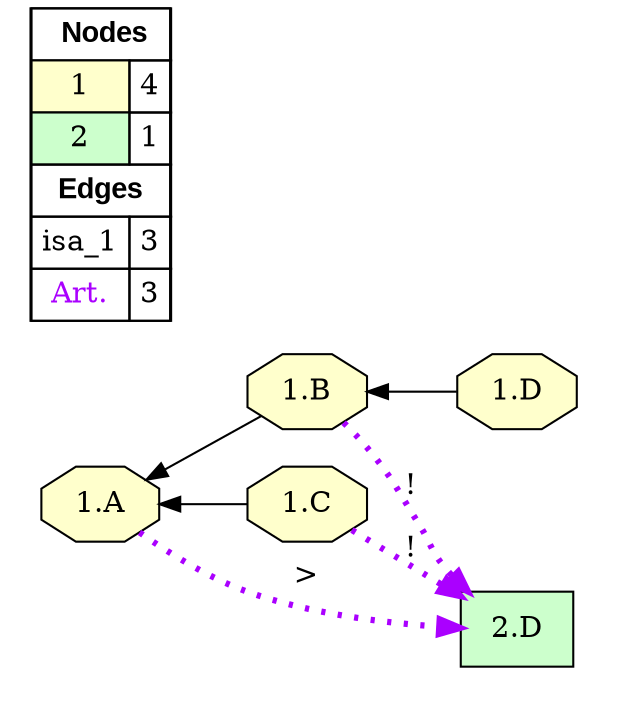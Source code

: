 digraph{
rankdir=LR
subgraph cluster1{ style=invis
node[shape=octagon style=filled fillcolor="#FFFFCC"] 
"1.D"
"1.A"
"1.B"
"1.C"
}
subgraph cluster2{ style=invis
node[shape=box style="filled" fillcolor="#CCFFCC"] 
"2.D"
}
edge[style=solid color="#000000" constraint=true penwidth=1]
"1.B" -> "1.D" [dir=back]
"1.A" -> "1.B" [dir=back]
"1.A" -> "1.C" [dir=back]
edge[style=dotted color="#AA00FF" constraint=true penwidth=3]
"1.A" -> "2.D" [label=">"]
"1.B" -> "2.D" [label="!"]
"1.C" -> "2.D" [label="!"]
node[shape=box] 
{rank=min Legend [fillcolor= white margin=0 label=< 
 <TABLE BORDER="0" CELLBORDER="1" CELLSPACING="0" CELLPADDING="4"> 
<TR> <TD COLSPAN="2"><font face="Arial Black"> Nodes</font></TD> </TR> 
<TR> 
 <TD bgcolor="#FFFFCC">1</TD> 
 <TD>4</TD> 
 </TR> 
<TR> 
 <TD bgcolor="#CCFFCC">2</TD> 
 <TD>1</TD> 
 </TR> 
<TR> <TD COLSPAN="2"><font face = "Arial Black"> Edges </font></TD> </TR> 
<TR> 
 <TD><font color ="#000000">isa_1</font></TD> 
 <TD>3</TD> 
 </TR> 
<TR> 
 <TD><font color ="#AA00FF">Art.</font></TD> 
 <TD>3</TD> 
 </TR> 
</TABLE> 
 >] } 
}
